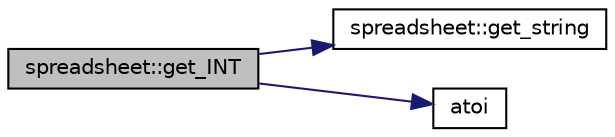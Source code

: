 digraph "spreadsheet::get_INT"
{
  edge [fontname="Helvetica",fontsize="10",labelfontname="Helvetica",labelfontsize="10"];
  node [fontname="Helvetica",fontsize="10",shape=record];
  rankdir="LR";
  Node93 [label="spreadsheet::get_INT",height=0.2,width=0.4,color="black", fillcolor="grey75", style="filled", fontcolor="black"];
  Node93 -> Node94 [color="midnightblue",fontsize="10",style="solid",fontname="Helvetica"];
  Node94 [label="spreadsheet::get_string",height=0.2,width=0.4,color="black", fillcolor="white", style="filled",URL="$d8/d11/classspreadsheet.html#a4b8b158f6dd85e6cdb3cdc919954d6be"];
  Node93 -> Node95 [color="midnightblue",fontsize="10",style="solid",fontname="Helvetica"];
  Node95 [label="atoi",height=0.2,width=0.4,color="black", fillcolor="white", style="filled",URL="$d9/d60/discreta_8h.html#ad0ac71cbcb495289e474437d6b7d7fac"];
}
